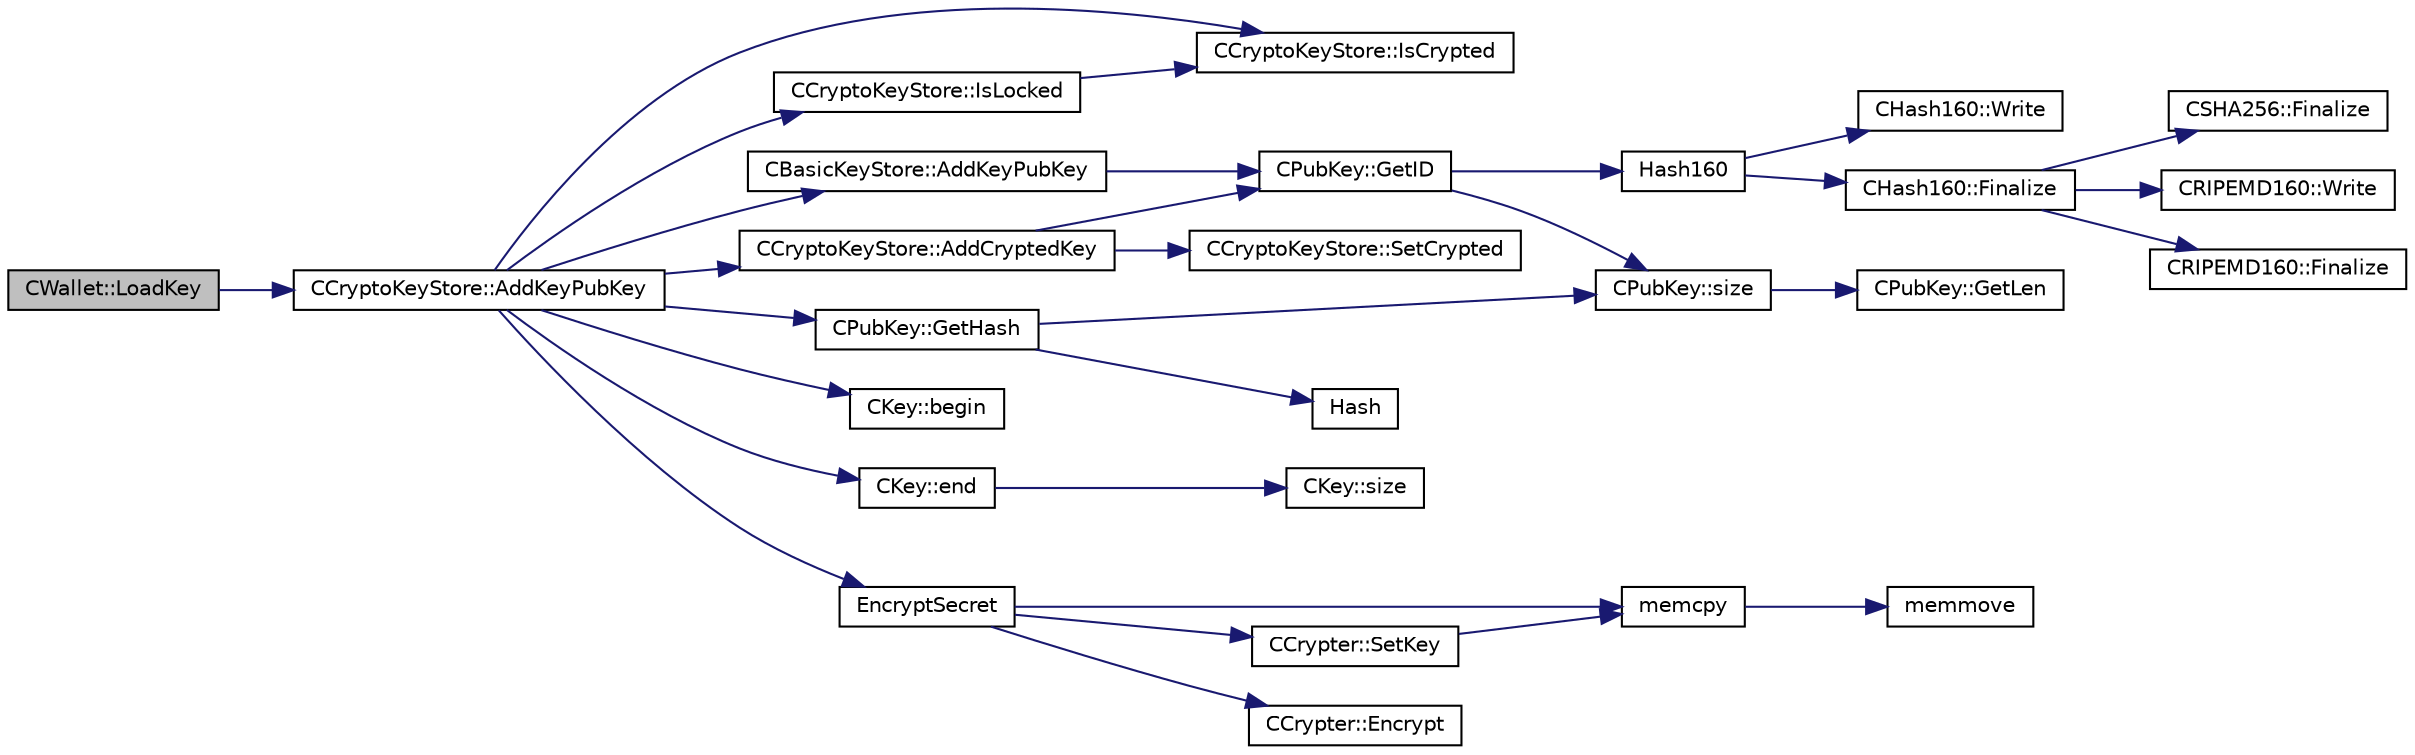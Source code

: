 digraph "CWallet::LoadKey"
{
  edge [fontname="Helvetica",fontsize="10",labelfontname="Helvetica",labelfontsize="10"];
  node [fontname="Helvetica",fontsize="10",shape=record];
  rankdir="LR";
  Node305 [label="CWallet::LoadKey",height=0.2,width=0.4,color="black", fillcolor="grey75", style="filled", fontcolor="black"];
  Node305 -> Node306 [color="midnightblue",fontsize="10",style="solid",fontname="Helvetica"];
  Node306 [label="CCryptoKeyStore::AddKeyPubKey",height=0.2,width=0.4,color="black", fillcolor="white", style="filled",URL="$class_c_crypto_key_store.html#a340109b8673267676a34664a76ed3274",tooltip="Add a key to the store. "];
  Node306 -> Node307 [color="midnightblue",fontsize="10",style="solid",fontname="Helvetica"];
  Node307 [label="CCryptoKeyStore::IsCrypted",height=0.2,width=0.4,color="black", fillcolor="white", style="filled",URL="$class_c_crypto_key_store.html#acc8fed44366c98fb481333ca6e867088"];
  Node306 -> Node308 [color="midnightblue",fontsize="10",style="solid",fontname="Helvetica"];
  Node308 [label="CBasicKeyStore::AddKeyPubKey",height=0.2,width=0.4,color="black", fillcolor="white", style="filled",URL="$class_c_basic_key_store.html#acc2e33f319de88e88f86b0dc79bdcb65",tooltip="Add a key to the store. "];
  Node308 -> Node309 [color="midnightblue",fontsize="10",style="solid",fontname="Helvetica"];
  Node309 [label="CPubKey::GetID",height=0.2,width=0.4,color="black", fillcolor="white", style="filled",URL="$class_c_pub_key.html#a2675f7e6f72eff68e7a5227289feb021",tooltip="Get the KeyID of this public key (hash of its serialization) "];
  Node309 -> Node310 [color="midnightblue",fontsize="10",style="solid",fontname="Helvetica"];
  Node310 [label="Hash160",height=0.2,width=0.4,color="black", fillcolor="white", style="filled",URL="$hash_8h.html#a4490f70ddae16e9e48460a0416a48a6b",tooltip="Compute the 160-bit hash an object. "];
  Node310 -> Node311 [color="midnightblue",fontsize="10",style="solid",fontname="Helvetica"];
  Node311 [label="CHash160::Write",height=0.2,width=0.4,color="black", fillcolor="white", style="filled",URL="$class_c_hash160.html#af56cdd9443013eb68b246aa8450217f2"];
  Node310 -> Node312 [color="midnightblue",fontsize="10",style="solid",fontname="Helvetica"];
  Node312 [label="CHash160::Finalize",height=0.2,width=0.4,color="black", fillcolor="white", style="filled",URL="$class_c_hash160.html#a9bb08e1772002ae1a5d85017ba7952ee"];
  Node312 -> Node313 [color="midnightblue",fontsize="10",style="solid",fontname="Helvetica"];
  Node313 [label="CSHA256::Finalize",height=0.2,width=0.4,color="black", fillcolor="white", style="filled",URL="$class_c_s_h_a256.html#a4259230be0caefa590bc324fc12b9b90"];
  Node312 -> Node314 [color="midnightblue",fontsize="10",style="solid",fontname="Helvetica"];
  Node314 [label="CRIPEMD160::Write",height=0.2,width=0.4,color="black", fillcolor="white", style="filled",URL="$class_c_r_i_p_e_m_d160.html#a221143b9d94af623d07c4f4ba1bf6007"];
  Node312 -> Node315 [color="midnightblue",fontsize="10",style="solid",fontname="Helvetica"];
  Node315 [label="CRIPEMD160::Finalize",height=0.2,width=0.4,color="black", fillcolor="white", style="filled",URL="$class_c_r_i_p_e_m_d160.html#a2a11566fbf9d1339b819833313fc4e51"];
  Node309 -> Node316 [color="midnightblue",fontsize="10",style="solid",fontname="Helvetica"];
  Node316 [label="CPubKey::size",height=0.2,width=0.4,color="black", fillcolor="white", style="filled",URL="$class_c_pub_key.html#a6bb28fcf0a5f799c69f5b7269363b309",tooltip="Simple read-only vector-like interface to the pubkey data. "];
  Node316 -> Node317 [color="midnightblue",fontsize="10",style="solid",fontname="Helvetica"];
  Node317 [label="CPubKey::GetLen",height=0.2,width=0.4,color="black", fillcolor="white", style="filled",URL="$class_c_pub_key.html#a7dc71b3f037c84268dc22de97d7b65fb",tooltip="Compute the length of a pubkey with a given first byte. "];
  Node306 -> Node318 [color="midnightblue",fontsize="10",style="solid",fontname="Helvetica"];
  Node318 [label="CCryptoKeyStore::IsLocked",height=0.2,width=0.4,color="black", fillcolor="white", style="filled",URL="$class_c_crypto_key_store.html#a52919fa284a3aa10f1b4bd6018b6dbee"];
  Node318 -> Node307 [color="midnightblue",fontsize="10",style="solid",fontname="Helvetica"];
  Node306 -> Node319 [color="midnightblue",fontsize="10",style="solid",fontname="Helvetica"];
  Node319 [label="CKey::begin",height=0.2,width=0.4,color="black", fillcolor="white", style="filled",URL="$class_c_key.html#ab8dee0ad9d933304a22284ee40040847"];
  Node306 -> Node320 [color="midnightblue",fontsize="10",style="solid",fontname="Helvetica"];
  Node320 [label="CKey::end",height=0.2,width=0.4,color="black", fillcolor="white", style="filled",URL="$class_c_key.html#a41c700c4a732672e4b7cc60d811dbf41"];
  Node320 -> Node321 [color="midnightblue",fontsize="10",style="solid",fontname="Helvetica"];
  Node321 [label="CKey::size",height=0.2,width=0.4,color="black", fillcolor="white", style="filled",URL="$class_c_key.html#a468a9a8cd148ab4a43e7d76bbdc78abe",tooltip="Simple read-only vector-like interface. "];
  Node306 -> Node322 [color="midnightblue",fontsize="10",style="solid",fontname="Helvetica"];
  Node322 [label="EncryptSecret",height=0.2,width=0.4,color="black", fillcolor="white", style="filled",URL="$crypter_8cpp.html#a4fa4e3134d2b6e4913b9ce6369820697"];
  Node322 -> Node323 [color="midnightblue",fontsize="10",style="solid",fontname="Helvetica"];
  Node323 [label="memcpy",height=0.2,width=0.4,color="black", fillcolor="white", style="filled",URL="$glibc__compat_8cpp.html#a0f46826ab0466591e136db24394923cf"];
  Node323 -> Node324 [color="midnightblue",fontsize="10",style="solid",fontname="Helvetica"];
  Node324 [label="memmove",height=0.2,width=0.4,color="black", fillcolor="white", style="filled",URL="$glibc__compat_8cpp.html#a9778d49e9029dd75bc53ecbbf9f5e9a1"];
  Node322 -> Node325 [color="midnightblue",fontsize="10",style="solid",fontname="Helvetica"];
  Node325 [label="CCrypter::SetKey",height=0.2,width=0.4,color="black", fillcolor="white", style="filled",URL="$class_c_crypter.html#a0d948dd4796e2420e1dd9c1ddbf7974e"];
  Node325 -> Node323 [color="midnightblue",fontsize="10",style="solid",fontname="Helvetica"];
  Node322 -> Node326 [color="midnightblue",fontsize="10",style="solid",fontname="Helvetica"];
  Node326 [label="CCrypter::Encrypt",height=0.2,width=0.4,color="black", fillcolor="white", style="filled",URL="$class_c_crypter.html#a124fcd3021569a660ce2daa3391c8ea4"];
  Node306 -> Node327 [color="midnightblue",fontsize="10",style="solid",fontname="Helvetica"];
  Node327 [label="CPubKey::GetHash",height=0.2,width=0.4,color="black", fillcolor="white", style="filled",URL="$class_c_pub_key.html#ab1aaa3f6085a3e9bc034d3e1269d870d",tooltip="Get the 256-bit hash of this public key. "];
  Node327 -> Node328 [color="midnightblue",fontsize="10",style="solid",fontname="Helvetica"];
  Node328 [label="Hash",height=0.2,width=0.4,color="black", fillcolor="white", style="filled",URL="$hash_8h.html#a12c5e981d7f5f2850027fd5e932eff61",tooltip="Compute the 256-bit hash of a std::string. "];
  Node327 -> Node316 [color="midnightblue",fontsize="10",style="solid",fontname="Helvetica"];
  Node306 -> Node329 [color="midnightblue",fontsize="10",style="solid",fontname="Helvetica"];
  Node329 [label="CCryptoKeyStore::AddCryptedKey",height=0.2,width=0.4,color="black", fillcolor="white", style="filled",URL="$class_c_crypto_key_store.html#a9f4d2df95008205b2b9784c5f0e8e12b"];
  Node329 -> Node330 [color="midnightblue",fontsize="10",style="solid",fontname="Helvetica"];
  Node330 [label="CCryptoKeyStore::SetCrypted",height=0.2,width=0.4,color="black", fillcolor="white", style="filled",URL="$class_c_crypto_key_store.html#af202f587051735be5a39344d9e333720"];
  Node329 -> Node309 [color="midnightblue",fontsize="10",style="solid",fontname="Helvetica"];
}
